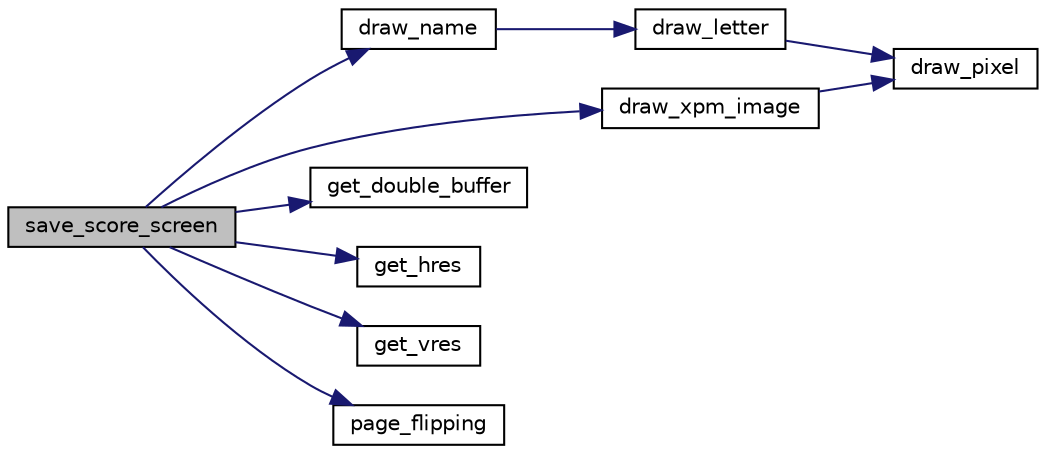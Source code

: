 digraph "save_score_screen"
{
 // LATEX_PDF_SIZE
  edge [fontname="Helvetica",fontsize="10",labelfontname="Helvetica",labelfontsize="10"];
  node [fontname="Helvetica",fontsize="10",shape=record];
  rankdir="LR";
  Node1 [label="save_score_screen",height=0.2,width=0.4,color="black", fillcolor="grey75", style="filled", fontcolor="black",tooltip="Shows a screen with a \"buffer\" where the user should enter a username to save the score."];
  Node1 -> Node2 [color="midnightblue",fontsize="10",style="solid"];
  Node2 [label="draw_name",height=0.2,width=0.4,color="black", fillcolor="white", style="filled",URL="$vc_8c.html#a87ed620696016e546afba21d658621d8",tooltip="Draws the name of a player (username)"];
  Node2 -> Node3 [color="midnightblue",fontsize="10",style="solid"];
  Node3 [label="draw_letter",height=0.2,width=0.4,color="black", fillcolor="white", style="filled",URL="$vc_8c.html#afbd4aed1170f23b5f48dddd79a957b33",tooltip="Draws a letter on the screen."];
  Node3 -> Node4 [color="midnightblue",fontsize="10",style="solid"];
  Node4 [label="draw_pixel",height=0.2,width=0.4,color="black", fillcolor="white", style="filled",URL="$vc_8c.html#a82c7d64d78290967cdb6c47aefe16b78",tooltip="Draw a pixel on the screen."];
  Node1 -> Node5 [color="midnightblue",fontsize="10",style="solid"];
  Node5 [label="draw_xpm_image",height=0.2,width=0.4,color="black", fillcolor="white", style="filled",URL="$vc_8c.html#a0cf63b55241db8e042bd55d93901566d",tooltip="Draws an XPM on the screen at specified coordinates."];
  Node5 -> Node4 [color="midnightblue",fontsize="10",style="solid"];
  Node1 -> Node6 [color="midnightblue",fontsize="10",style="solid"];
  Node6 [label="get_double_buffer",height=0.2,width=0.4,color="black", fillcolor="white", style="filled",URL="$vc_8c.html#a55c5883685bf347fccf094f10aa399e8",tooltip="Get double buffer."];
  Node1 -> Node7 [color="midnightblue",fontsize="10",style="solid"];
  Node7 [label="get_hres",height=0.2,width=0.4,color="black", fillcolor="white", style="filled",URL="$vc_8c.html#a10e416c59639a7f6b6f9f8f020fdb8d0",tooltip="Get horizontal resolution."];
  Node1 -> Node8 [color="midnightblue",fontsize="10",style="solid"];
  Node8 [label="get_vres",height=0.2,width=0.4,color="black", fillcolor="white", style="filled",URL="$vc_8c.html#a1c1b9a9c811575beb06fc355241ef17d",tooltip="Get vertical resolution."];
  Node1 -> Node9 [color="midnightblue",fontsize="10",style="solid"];
  Node9 [label="page_flipping",height=0.2,width=0.4,color="black", fillcolor="white", style="filled",URL="$vc_8c.html#a243163f132ab9dce6b21d946df703fd4",tooltip="Perform page flipping - copy contents of the double buffer to the first buffer."];
}
